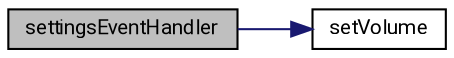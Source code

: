 digraph "settingsEventHandler"
{
 // LATEX_PDF_SIZE
  edge [fontname="Roboto",fontsize="10",labelfontname="Roboto",labelfontsize="10"];
  node [fontname="Roboto",fontsize="10",shape=record];
  rankdir="LR";
  Node212 [label="settingsEventHandler",height=0.2,width=0.4,color="black", fillcolor="grey75", style="filled", fontcolor="black",tooltip=" "];
  Node212 -> Node213 [color="midnightblue",fontsize="10",style="solid",fontname="Roboto"];
  Node213 [label="setVolume",height=0.2,width=0.4,color="black", fillcolor="white", style="filled",URL="$SDL__Game__Funcs_8c.html#a30fe22927d25800e7004a3cbc6ef9d65",tooltip=" "];
}
